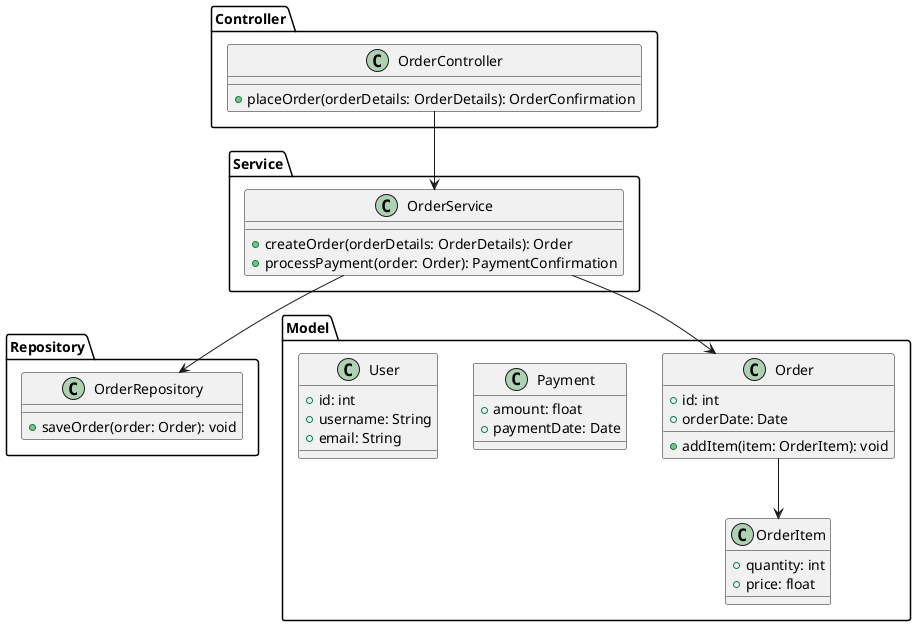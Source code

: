 @startuml ClassDiagram
package Controller {
    class OrderController {
        +placeOrder(orderDetails: OrderDetails): OrderConfirmation
    }
}

package Service {
    class OrderService {
        +createOrder(orderDetails: OrderDetails): Order
        +processPayment(order: Order): PaymentConfirmation
    }
}

package Repository {
    class OrderRepository {
        +saveOrder(order: Order): void
    }
}

package Model {
    class Order {
        +id: int
        +orderDate: Date
        +addItem(item: OrderItem): void
    }

    class OrderItem {
        +quantity: int
        +price: float
    }

    class Payment {
        +amount: float
        +paymentDate: Date
    }

    class User {
        +id: int
        +username: String
        +email: String
    }
}

OrderController --> OrderService
OrderService --> OrderRepository
OrderService --> Order
Order --> OrderItem
@enduml
